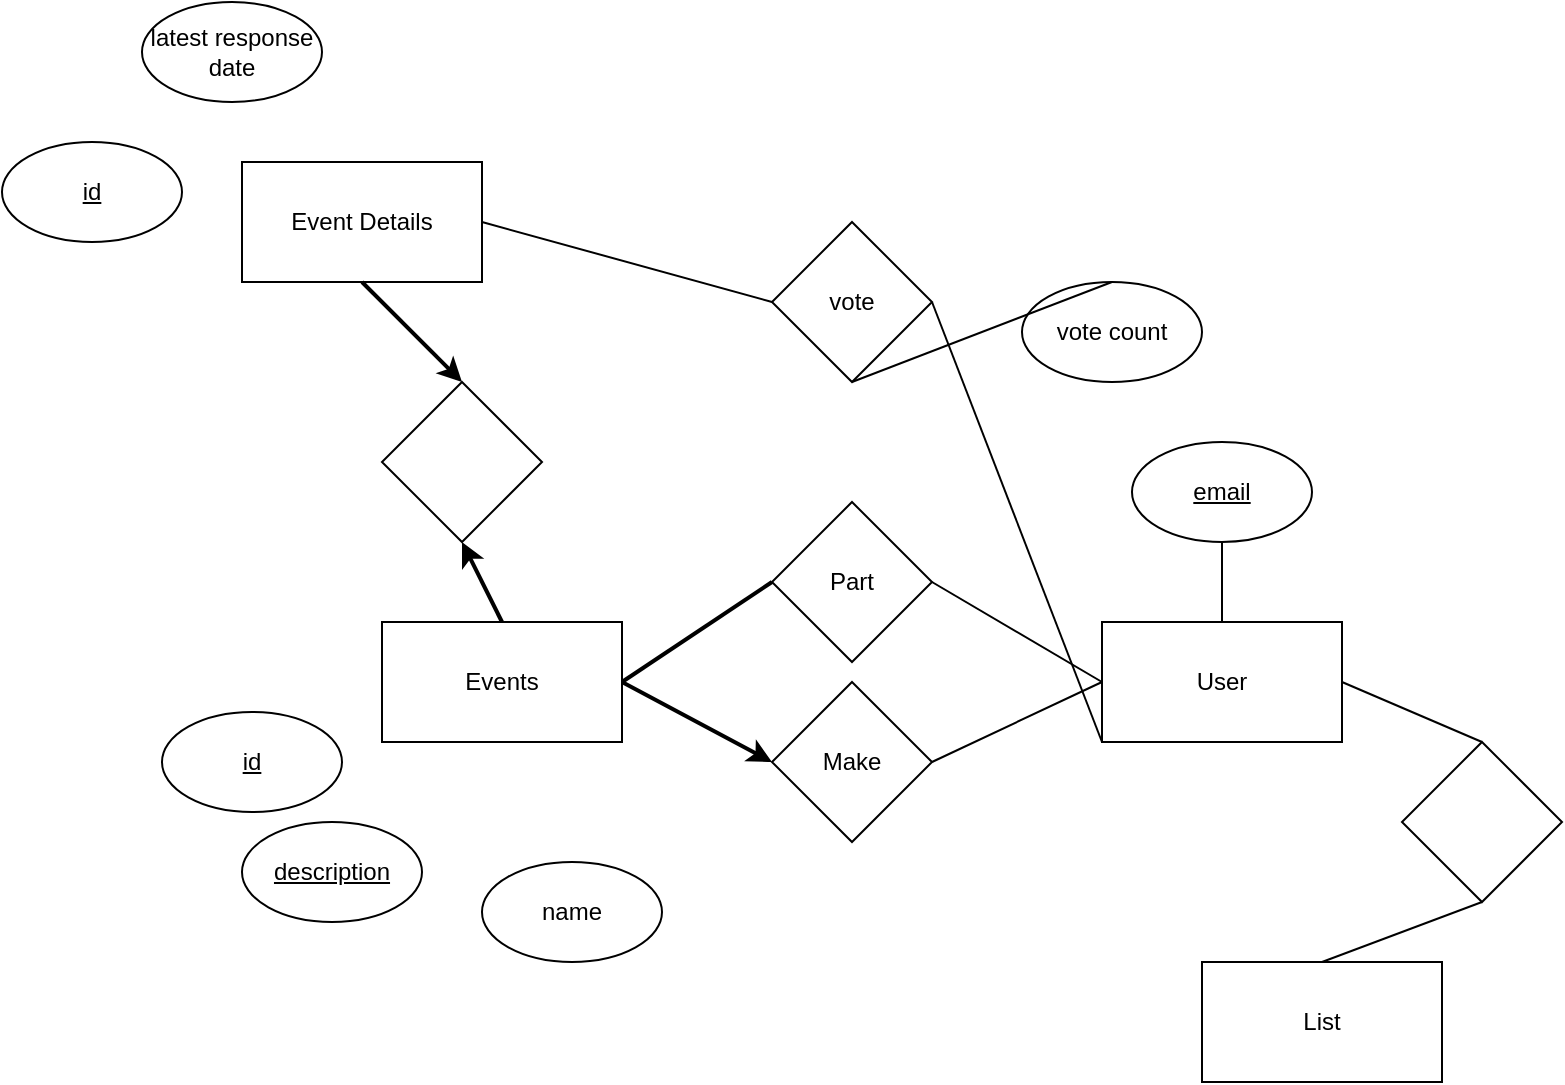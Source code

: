 <mxfile version="16.5.1" type="device"><diagram id="h45AFf98qZx43l_m2vem" name="Page-1"><mxGraphModel dx="3062" dy="1644" grid="1" gridSize="10" guides="1" tooltips="1" connect="1" arrows="1" fold="1" page="1" pageScale="1" pageWidth="850" pageHeight="1100" math="0" shadow="0"><root><mxCell id="0"/><mxCell id="1" parent="0"/><mxCell id="T_TtPHEiXS0s5sQjDgEb-1" value="Events" style="rounded=0;whiteSpace=wrap;html=1;" vertex="1" parent="1"><mxGeometry x="150" y="380" width="120" height="60" as="geometry"/></mxCell><mxCell id="T_TtPHEiXS0s5sQjDgEb-2" value="User" style="rounded=0;whiteSpace=wrap;html=1;" vertex="1" parent="1"><mxGeometry x="510" y="380" width="120" height="60" as="geometry"/></mxCell><mxCell id="T_TtPHEiXS0s5sQjDgEb-3" value="Make" style="rhombus;whiteSpace=wrap;html=1;" vertex="1" parent="1"><mxGeometry x="345" y="410" width="80" height="80" as="geometry"/></mxCell><mxCell id="T_TtPHEiXS0s5sQjDgEb-6" value="" style="endArrow=none;html=1;rounded=0;exitX=1;exitY=0.5;exitDx=0;exitDy=0;entryX=0;entryY=0.5;entryDx=0;entryDy=0;" edge="1" parent="1" source="T_TtPHEiXS0s5sQjDgEb-3" target="T_TtPHEiXS0s5sQjDgEb-2"><mxGeometry width="50" height="50" relative="1" as="geometry"><mxPoint x="440" y="540" as="sourcePoint"/><mxPoint x="490" y="490" as="targetPoint"/></mxGeometry></mxCell><mxCell id="T_TtPHEiXS0s5sQjDgEb-7" value="" style="endArrow=classic;html=1;rounded=0;exitX=1;exitY=0.5;exitDx=0;exitDy=0;entryX=0;entryY=0.5;entryDx=0;entryDy=0;strokeWidth=2;endFill=1;" edge="1" parent="1" source="T_TtPHEiXS0s5sQjDgEb-1" target="T_TtPHEiXS0s5sQjDgEb-3"><mxGeometry width="50" height="50" relative="1" as="geometry"><mxPoint x="280" y="520" as="sourcePoint"/><mxPoint x="330" y="470" as="targetPoint"/></mxGeometry></mxCell><mxCell id="T_TtPHEiXS0s5sQjDgEb-9" value="Part" style="rhombus;whiteSpace=wrap;html=1;" vertex="1" parent="1"><mxGeometry x="345" y="320" width="80" height="80" as="geometry"/></mxCell><mxCell id="T_TtPHEiXS0s5sQjDgEb-10" value="" style="endArrow=none;html=1;rounded=0;exitX=1;exitY=0.5;exitDx=0;exitDy=0;entryX=0;entryY=0.5;entryDx=0;entryDy=0;strokeWidth=2;" edge="1" parent="1" source="T_TtPHEiXS0s5sQjDgEb-1" target="T_TtPHEiXS0s5sQjDgEb-9"><mxGeometry width="50" height="50" relative="1" as="geometry"><mxPoint x="280" y="420" as="sourcePoint"/><mxPoint x="360" y="420" as="targetPoint"/></mxGeometry></mxCell><mxCell id="T_TtPHEiXS0s5sQjDgEb-13" value="vote" style="rhombus;whiteSpace=wrap;html=1;" vertex="1" parent="1"><mxGeometry x="345" y="180" width="80" height="80" as="geometry"/></mxCell><mxCell id="T_TtPHEiXS0s5sQjDgEb-14" value="" style="endArrow=none;html=1;rounded=0;exitX=0;exitY=0.5;exitDx=0;exitDy=0;entryX=1;entryY=0.5;entryDx=0;entryDy=0;" edge="1" parent="1" source="T_TtPHEiXS0s5sQjDgEb-13" target="T_TtPHEiXS0s5sQjDgEb-28"><mxGeometry width="50" height="50" relative="1" as="geometry"><mxPoint x="280" y="420" as="sourcePoint"/><mxPoint x="210" y="450" as="targetPoint"/></mxGeometry></mxCell><mxCell id="T_TtPHEiXS0s5sQjDgEb-15" value="" style="endArrow=none;html=1;rounded=0;exitX=0;exitY=1;exitDx=0;exitDy=0;entryX=1;entryY=0.5;entryDx=0;entryDy=0;" edge="1" parent="1" source="T_TtPHEiXS0s5sQjDgEb-2" target="T_TtPHEiXS0s5sQjDgEb-13"><mxGeometry width="50" height="50" relative="1" as="geometry"><mxPoint x="260" y="670" as="sourcePoint"/><mxPoint x="260" y="620" as="targetPoint"/></mxGeometry></mxCell><mxCell id="T_TtPHEiXS0s5sQjDgEb-16" value="&lt;u&gt;email&lt;/u&gt;" style="ellipse;whiteSpace=wrap;html=1;" vertex="1" parent="1"><mxGeometry x="525" y="290" width="90" height="50" as="geometry"/></mxCell><mxCell id="T_TtPHEiXS0s5sQjDgEb-17" value="vote count" style="ellipse;whiteSpace=wrap;html=1;" vertex="1" parent="1"><mxGeometry x="470" y="210" width="90" height="50" as="geometry"/></mxCell><mxCell id="T_TtPHEiXS0s5sQjDgEb-18" value="" style="endArrow=none;html=1;rounded=0;exitX=0;exitY=0.5;exitDx=0;exitDy=0;entryX=1;entryY=0.5;entryDx=0;entryDy=0;" edge="1" parent="1" source="T_TtPHEiXS0s5sQjDgEb-2" target="T_TtPHEiXS0s5sQjDgEb-9"><mxGeometry width="50" height="50" relative="1" as="geometry"><mxPoint x="280" y="420" as="sourcePoint"/><mxPoint x="340" y="310" as="targetPoint"/></mxGeometry></mxCell><mxCell id="T_TtPHEiXS0s5sQjDgEb-19" value="" style="endArrow=none;html=1;rounded=0;exitX=0.5;exitY=0;exitDx=0;exitDy=0;entryX=0.5;entryY=1;entryDx=0;entryDy=0;" edge="1" parent="1" source="T_TtPHEiXS0s5sQjDgEb-17" target="T_TtPHEiXS0s5sQjDgEb-13"><mxGeometry width="50" height="50" relative="1" as="geometry"><mxPoint x="435" y="460" as="sourcePoint"/><mxPoint x="520" y="420" as="targetPoint"/></mxGeometry></mxCell><mxCell id="T_TtPHEiXS0s5sQjDgEb-20" value="" style="endArrow=none;html=1;rounded=0;strokeWidth=1;entryX=0.5;entryY=1;entryDx=0;entryDy=0;exitX=0.5;exitY=0;exitDx=0;exitDy=0;" edge="1" parent="1" source="T_TtPHEiXS0s5sQjDgEb-2" target="T_TtPHEiXS0s5sQjDgEb-16"><mxGeometry width="50" height="50" relative="1" as="geometry"><mxPoint x="590" y="380" as="sourcePoint"/><mxPoint x="640" y="330" as="targetPoint"/></mxGeometry></mxCell><mxCell id="T_TtPHEiXS0s5sQjDgEb-24" value="name" style="ellipse;whiteSpace=wrap;html=1;" vertex="1" parent="1"><mxGeometry x="200" y="500" width="90" height="50" as="geometry"/></mxCell><mxCell id="T_TtPHEiXS0s5sQjDgEb-27" value="&lt;u&gt;id&lt;/u&gt;" style="ellipse;whiteSpace=wrap;html=1;" vertex="1" parent="1"><mxGeometry x="40" y="425" width="90" height="50" as="geometry"/></mxCell><mxCell id="T_TtPHEiXS0s5sQjDgEb-28" value="Event Details" style="rounded=0;whiteSpace=wrap;html=1;" vertex="1" parent="1"><mxGeometry x="80" y="150" width="120" height="60" as="geometry"/></mxCell><mxCell id="T_TtPHEiXS0s5sQjDgEb-29" value="" style="rhombus;whiteSpace=wrap;html=1;" vertex="1" parent="1"><mxGeometry x="150" y="260" width="80" height="80" as="geometry"/></mxCell><mxCell id="T_TtPHEiXS0s5sQjDgEb-30" value="" style="endArrow=none;html=1;rounded=0;exitX=0.5;exitY=1;exitDx=0;exitDy=0;entryX=0.5;entryY=0;entryDx=0;entryDy=0;startArrow=classic;startFill=1;targetPerimeterSpacing=0;strokeWidth=2;" edge="1" parent="1" source="T_TtPHEiXS0s5sQjDgEb-29" target="T_TtPHEiXS0s5sQjDgEb-1"><mxGeometry width="50" height="50" relative="1" as="geometry"><mxPoint x="520" y="420" as="sourcePoint"/><mxPoint x="435" y="370" as="targetPoint"/></mxGeometry></mxCell><mxCell id="T_TtPHEiXS0s5sQjDgEb-31" value="" style="endArrow=classic;html=1;rounded=0;exitX=0.5;exitY=1;exitDx=0;exitDy=0;entryX=0.5;entryY=0;entryDx=0;entryDy=0;startArrow=none;startFill=0;endFill=1;strokeWidth=2;" edge="1" parent="1" source="T_TtPHEiXS0s5sQjDgEb-28" target="T_TtPHEiXS0s5sQjDgEb-29"><mxGeometry width="50" height="50" relative="1" as="geometry"><mxPoint x="200" y="350" as="sourcePoint"/><mxPoint x="220" y="390" as="targetPoint"/></mxGeometry></mxCell><mxCell id="T_TtPHEiXS0s5sQjDgEb-33" value="&lt;u&gt;id&lt;/u&gt;" style="ellipse;whiteSpace=wrap;html=1;" vertex="1" parent="1"><mxGeometry x="-40" y="140" width="90" height="50" as="geometry"/></mxCell><mxCell id="T_TtPHEiXS0s5sQjDgEb-34" value="&lt;u&gt;description&lt;/u&gt;" style="ellipse;whiteSpace=wrap;html=1;" vertex="1" parent="1"><mxGeometry x="80" y="480" width="90" height="50" as="geometry"/></mxCell><mxCell id="T_TtPHEiXS0s5sQjDgEb-38" value="latest response date" style="ellipse;whiteSpace=wrap;html=1;" vertex="1" parent="1"><mxGeometry x="30" y="70" width="90" height="50" as="geometry"/></mxCell><mxCell id="T_TtPHEiXS0s5sQjDgEb-41" value="" style="rhombus;whiteSpace=wrap;html=1;" vertex="1" parent="1"><mxGeometry x="660" y="440" width="80" height="80" as="geometry"/></mxCell><mxCell id="T_TtPHEiXS0s5sQjDgEb-42" value="List" style="rounded=0;whiteSpace=wrap;html=1;" vertex="1" parent="1"><mxGeometry x="560" y="550" width="120" height="60" as="geometry"/></mxCell><mxCell id="T_TtPHEiXS0s5sQjDgEb-43" value="" style="endArrow=none;html=1;rounded=0;exitX=0.5;exitY=0;exitDx=0;exitDy=0;entryX=1;entryY=0.5;entryDx=0;entryDy=0;" edge="1" parent="1" source="T_TtPHEiXS0s5sQjDgEb-41" target="T_TtPHEiXS0s5sQjDgEb-2"><mxGeometry width="50" height="50" relative="1" as="geometry"><mxPoint x="875" y="420" as="sourcePoint"/><mxPoint x="730" y="380" as="targetPoint"/></mxGeometry></mxCell><mxCell id="T_TtPHEiXS0s5sQjDgEb-44" value="" style="endArrow=none;html=1;rounded=0;exitX=0.5;exitY=1;exitDx=0;exitDy=0;entryX=0.5;entryY=0;entryDx=0;entryDy=0;" edge="1" parent="1" source="T_TtPHEiXS0s5sQjDgEb-41" target="T_TtPHEiXS0s5sQjDgEb-42"><mxGeometry width="50" height="50" relative="1" as="geometry"><mxPoint x="710" y="450" as="sourcePoint"/><mxPoint x="640" y="420" as="targetPoint"/></mxGeometry></mxCell></root></mxGraphModel></diagram></mxfile>